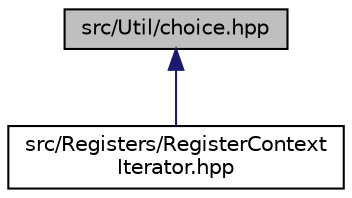 digraph "src/Util/choice.hpp"
{
  edge [fontname="Helvetica",fontsize="10",labelfontname="Helvetica",labelfontsize="10"];
  node [fontname="Helvetica",fontsize="10",shape=record];
  Node1 [label="src/Util/choice.hpp",height=0.2,width=0.4,color="black", fillcolor="grey75", style="filled", fontcolor="black"];
  Node1 -> Node2 [dir="back",color="midnightblue",fontsize="10",style="solid"];
  Node2 [label="src/Registers/RegisterContext\lIterator.hpp",height=0.2,width=0.4,color="black", fillcolor="white", style="filled",URL="$_register_context_iterator_8hpp.html"];
}
